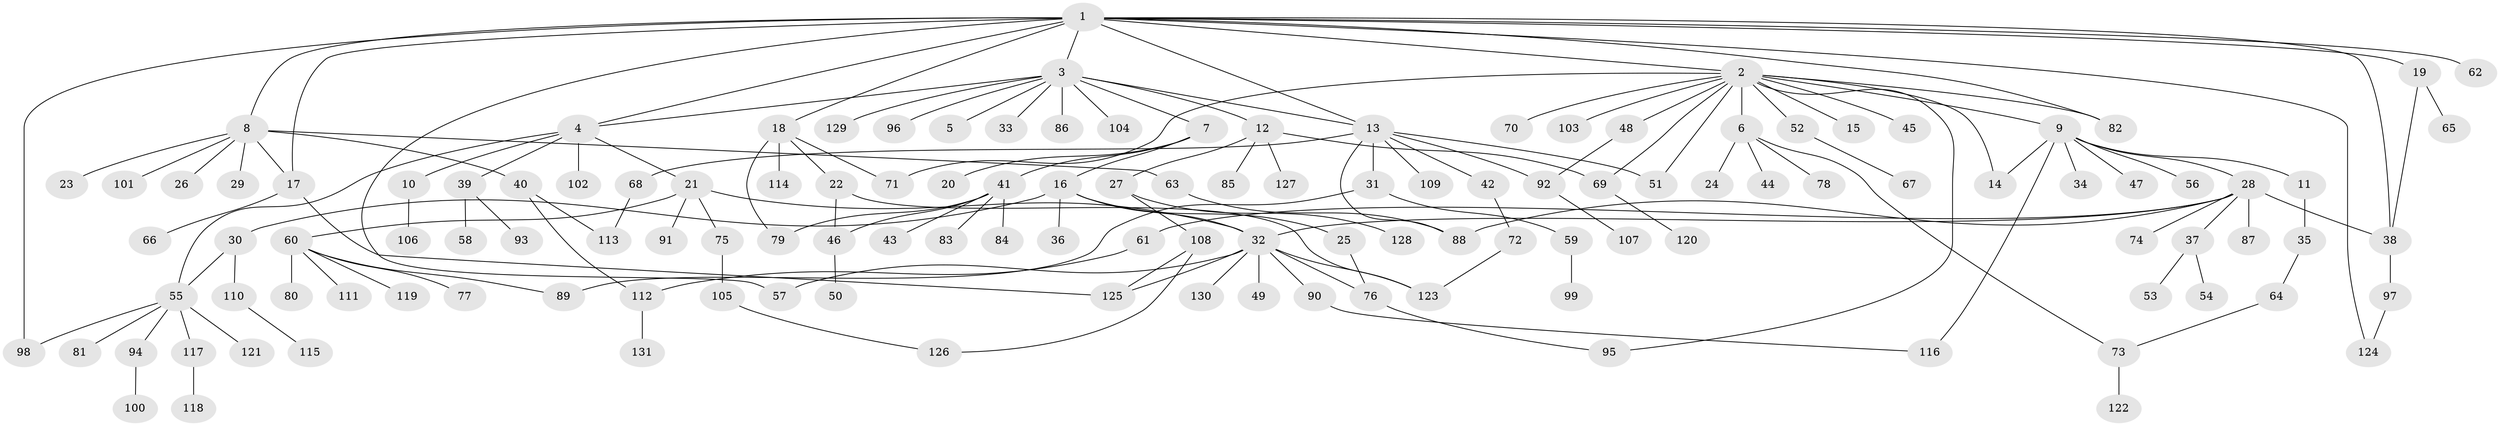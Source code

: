 // Generated by graph-tools (version 1.1) at 2025/47/03/09/25 04:47:41]
// undirected, 131 vertices, 163 edges
graph export_dot {
graph [start="1"]
  node [color=gray90,style=filled];
  1;
  2;
  3;
  4;
  5;
  6;
  7;
  8;
  9;
  10;
  11;
  12;
  13;
  14;
  15;
  16;
  17;
  18;
  19;
  20;
  21;
  22;
  23;
  24;
  25;
  26;
  27;
  28;
  29;
  30;
  31;
  32;
  33;
  34;
  35;
  36;
  37;
  38;
  39;
  40;
  41;
  42;
  43;
  44;
  45;
  46;
  47;
  48;
  49;
  50;
  51;
  52;
  53;
  54;
  55;
  56;
  57;
  58;
  59;
  60;
  61;
  62;
  63;
  64;
  65;
  66;
  67;
  68;
  69;
  70;
  71;
  72;
  73;
  74;
  75;
  76;
  77;
  78;
  79;
  80;
  81;
  82;
  83;
  84;
  85;
  86;
  87;
  88;
  89;
  90;
  91;
  92;
  93;
  94;
  95;
  96;
  97;
  98;
  99;
  100;
  101;
  102;
  103;
  104;
  105;
  106;
  107;
  108;
  109;
  110;
  111;
  112;
  113;
  114;
  115;
  116;
  117;
  118;
  119;
  120;
  121;
  122;
  123;
  124;
  125;
  126;
  127;
  128;
  129;
  130;
  131;
  1 -- 2;
  1 -- 3;
  1 -- 4;
  1 -- 8;
  1 -- 13;
  1 -- 17;
  1 -- 18;
  1 -- 19;
  1 -- 38;
  1 -- 57;
  1 -- 62;
  1 -- 82;
  1 -- 98;
  1 -- 124;
  2 -- 6;
  2 -- 9;
  2 -- 14;
  2 -- 15;
  2 -- 45;
  2 -- 48;
  2 -- 51;
  2 -- 52;
  2 -- 69;
  2 -- 70;
  2 -- 71;
  2 -- 82;
  2 -- 95;
  2 -- 103;
  3 -- 4;
  3 -- 5;
  3 -- 7;
  3 -- 12;
  3 -- 13;
  3 -- 33;
  3 -- 86;
  3 -- 96;
  3 -- 104;
  3 -- 129;
  4 -- 10;
  4 -- 21;
  4 -- 39;
  4 -- 55;
  4 -- 102;
  6 -- 24;
  6 -- 44;
  6 -- 73;
  6 -- 78;
  7 -- 16;
  7 -- 20;
  7 -- 41;
  8 -- 17;
  8 -- 23;
  8 -- 26;
  8 -- 29;
  8 -- 40;
  8 -- 63;
  8 -- 101;
  9 -- 11;
  9 -- 14;
  9 -- 28;
  9 -- 34;
  9 -- 47;
  9 -- 56;
  9 -- 116;
  10 -- 106;
  11 -- 35;
  12 -- 27;
  12 -- 69;
  12 -- 85;
  12 -- 127;
  13 -- 31;
  13 -- 42;
  13 -- 51;
  13 -- 68;
  13 -- 88;
  13 -- 92;
  13 -- 109;
  16 -- 25;
  16 -- 30;
  16 -- 32;
  16 -- 36;
  17 -- 66;
  17 -- 125;
  18 -- 22;
  18 -- 71;
  18 -- 79;
  18 -- 114;
  19 -- 38;
  19 -- 65;
  21 -- 32;
  21 -- 60;
  21 -- 75;
  21 -- 91;
  22 -- 46;
  22 -- 123;
  25 -- 76;
  27 -- 108;
  27 -- 128;
  28 -- 32;
  28 -- 37;
  28 -- 38;
  28 -- 61;
  28 -- 74;
  28 -- 87;
  28 -- 88;
  30 -- 55;
  30 -- 110;
  31 -- 59;
  31 -- 89;
  32 -- 49;
  32 -- 57;
  32 -- 76;
  32 -- 90;
  32 -- 123;
  32 -- 125;
  32 -- 130;
  35 -- 64;
  37 -- 53;
  37 -- 54;
  38 -- 97;
  39 -- 58;
  39 -- 93;
  40 -- 112;
  40 -- 113;
  41 -- 43;
  41 -- 46;
  41 -- 79;
  41 -- 83;
  41 -- 84;
  42 -- 72;
  46 -- 50;
  48 -- 92;
  52 -- 67;
  55 -- 81;
  55 -- 94;
  55 -- 98;
  55 -- 117;
  55 -- 121;
  59 -- 99;
  60 -- 77;
  60 -- 80;
  60 -- 89;
  60 -- 111;
  60 -- 119;
  61 -- 112;
  63 -- 88;
  64 -- 73;
  68 -- 113;
  69 -- 120;
  72 -- 123;
  73 -- 122;
  75 -- 105;
  76 -- 95;
  90 -- 116;
  92 -- 107;
  94 -- 100;
  97 -- 124;
  105 -- 126;
  108 -- 125;
  108 -- 126;
  110 -- 115;
  112 -- 131;
  117 -- 118;
}
